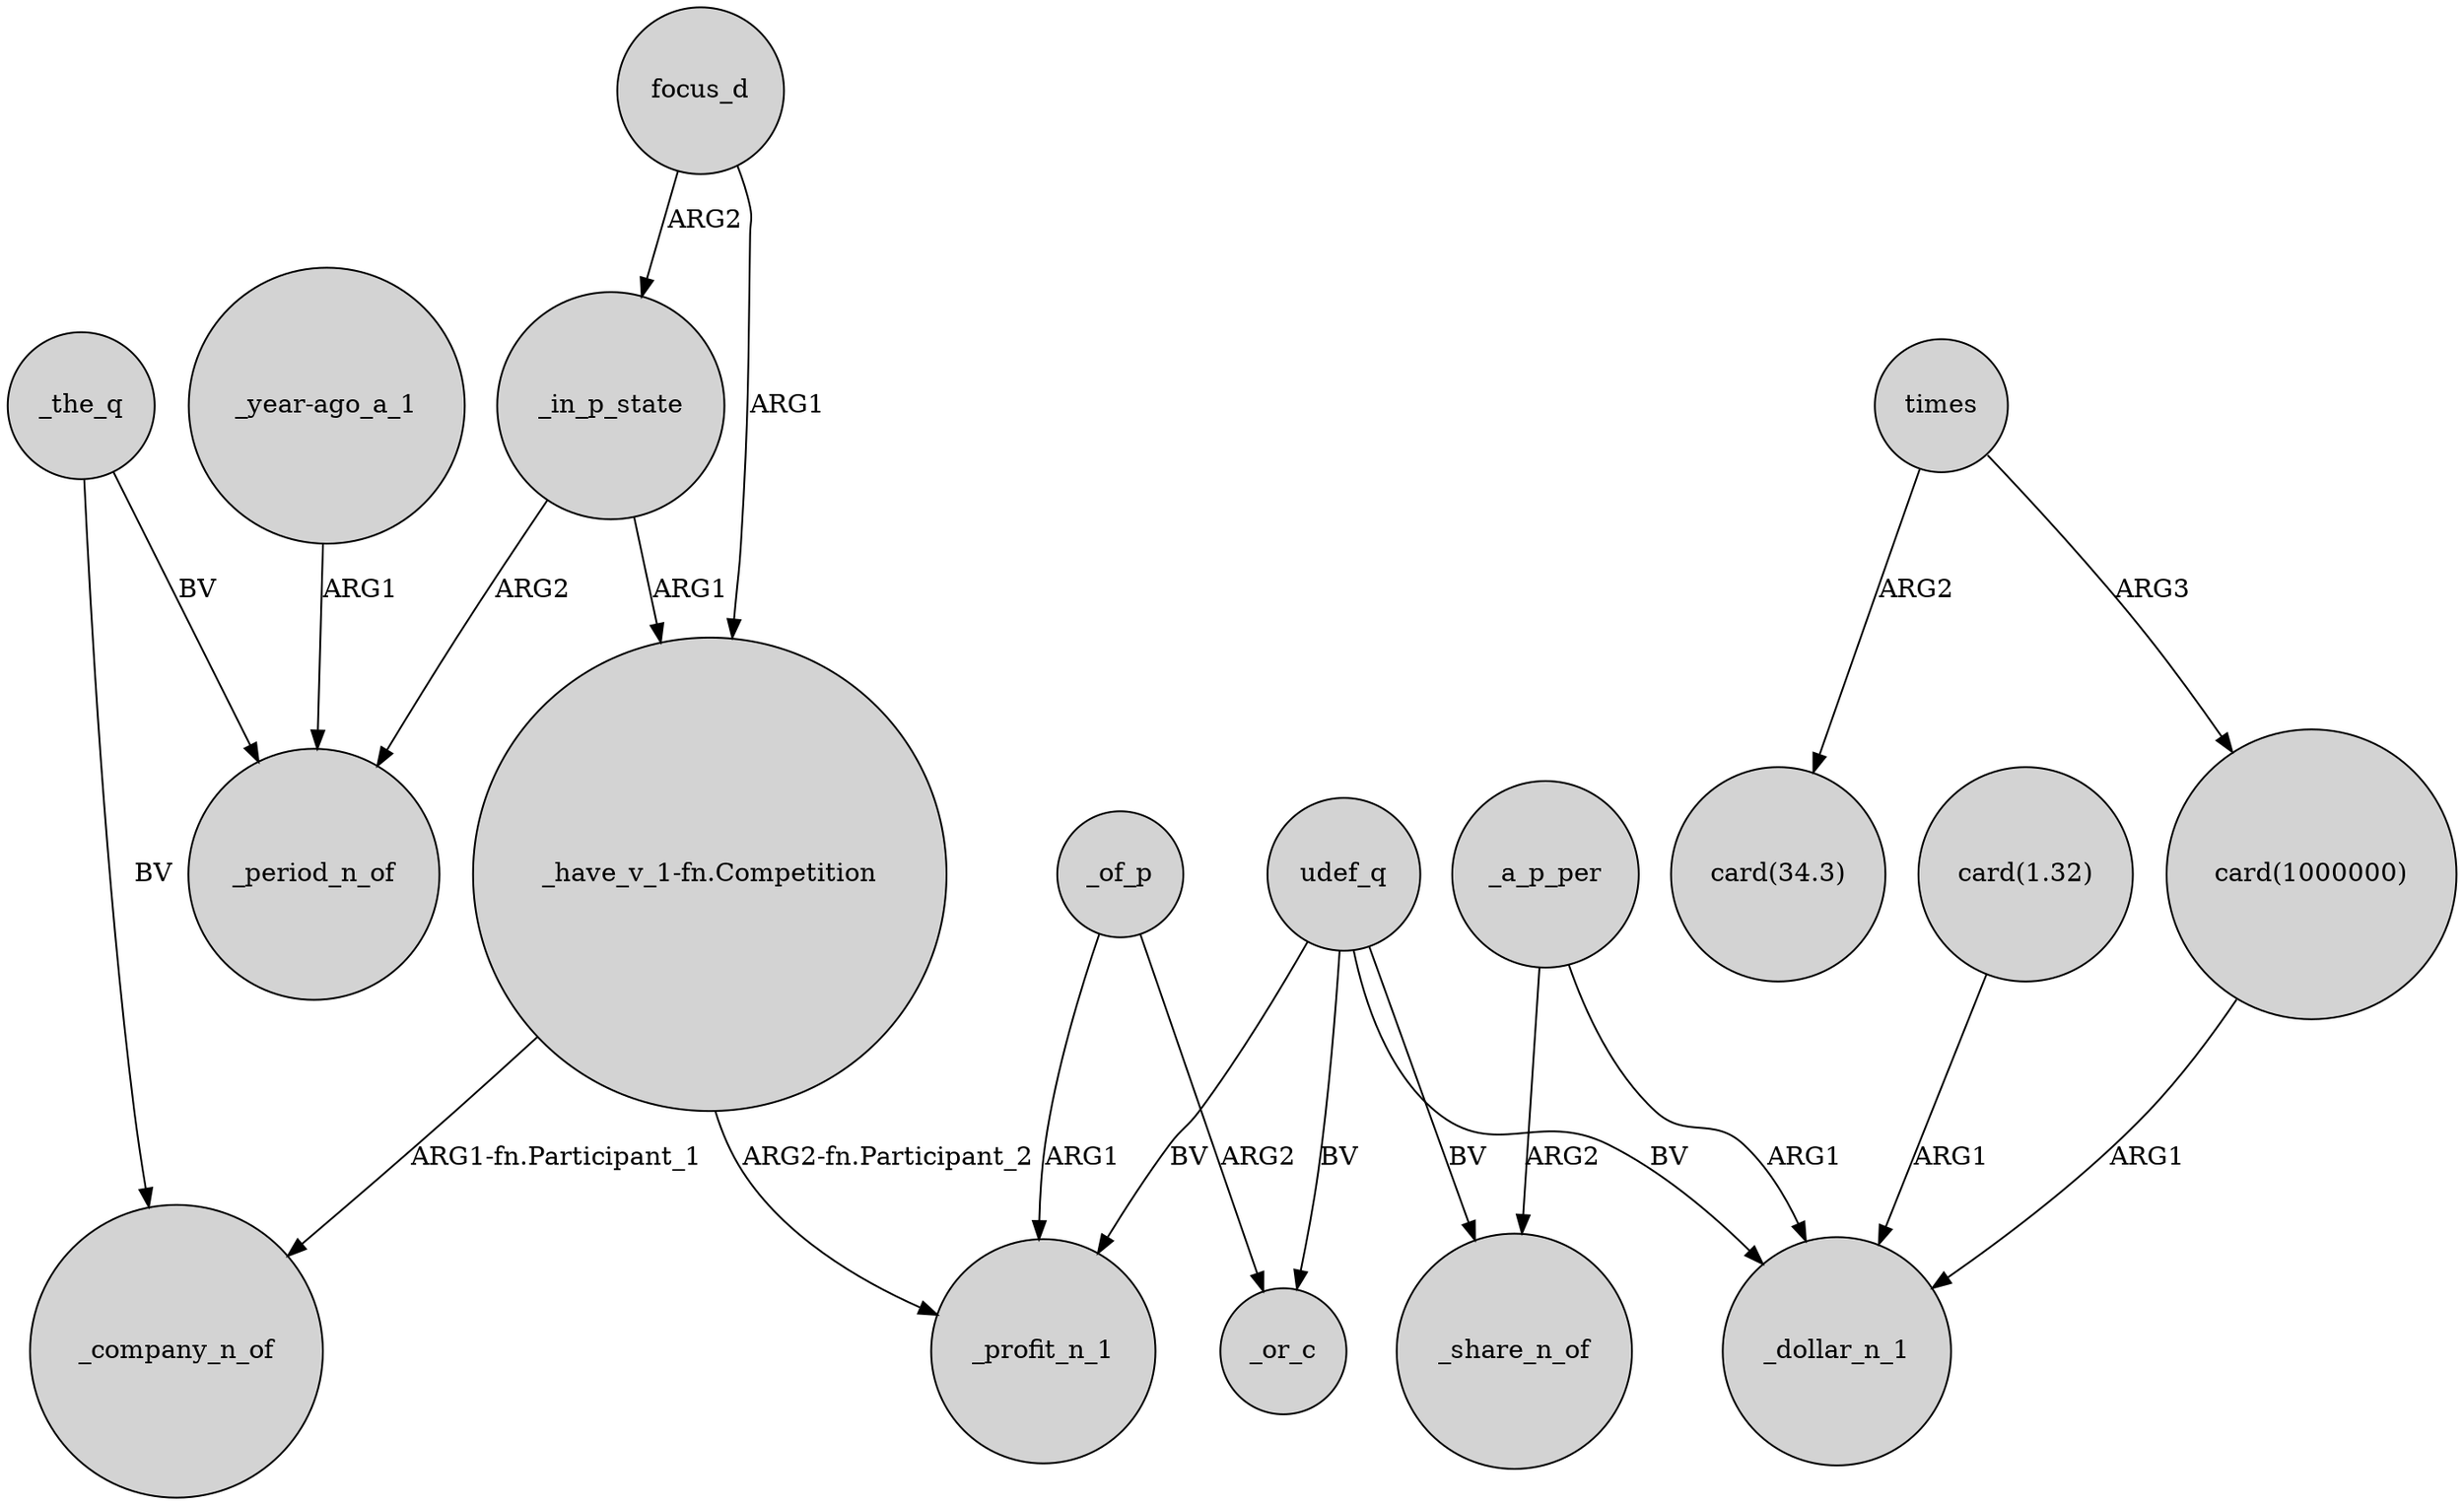 digraph {
	node [shape=circle style=filled]
	focus_d -> _in_p_state [label=ARG2]
	"card(1.32)" -> _dollar_n_1 [label=ARG1]
	times -> "card(1000000)" [label=ARG3]
	"_year-ago_a_1" -> _period_n_of [label=ARG1]
	udef_q -> _profit_n_1 [label=BV]
	focus_d -> "_have_v_1-fn.Competition" [label=ARG1]
	udef_q -> _or_c [label=BV]
	"_have_v_1-fn.Competition" -> _profit_n_1 [label="ARG2-fn.Participant_2"]
	_a_p_per -> _share_n_of [label=ARG2]
	_of_p -> _profit_n_1 [label=ARG1]
	udef_q -> _share_n_of [label=BV]
	udef_q -> _dollar_n_1 [label=BV]
	"card(1000000)" -> _dollar_n_1 [label=ARG1]
	"_have_v_1-fn.Competition" -> _company_n_of [label="ARG1-fn.Participant_1"]
	_a_p_per -> _dollar_n_1 [label=ARG1]
	times -> "card(34.3)" [label=ARG2]
	_in_p_state -> _period_n_of [label=ARG2]
	_of_p -> _or_c [label=ARG2]
	_in_p_state -> "_have_v_1-fn.Competition" [label=ARG1]
	_the_q -> _period_n_of [label=BV]
	_the_q -> _company_n_of [label=BV]
}
